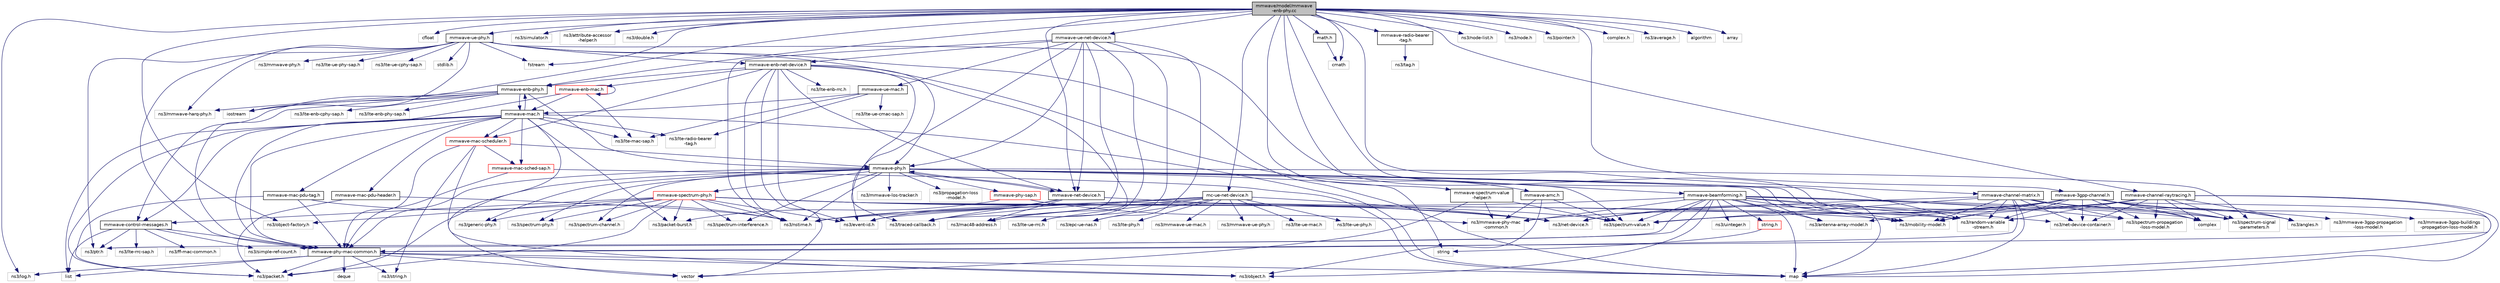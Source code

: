 digraph "mmwave/model/mmwave-enb-phy.cc"
{
  edge [fontname="Helvetica",fontsize="10",labelfontname="Helvetica",labelfontsize="10"];
  node [fontname="Helvetica",fontsize="10",shape=record];
  Node1 [label="mmwave/model/mmwave\l-enb-phy.cc",height=0.2,width=0.4,color="black", fillcolor="grey75", style="filled", fontcolor="black"];
  Node1 -> Node2 [color="midnightblue",fontsize="10",style="solid"];
  Node2 [label="ns3/object-factory.h",height=0.2,width=0.4,color="grey75", fillcolor="white", style="filled"];
  Node1 -> Node3 [color="midnightblue",fontsize="10",style="solid"];
  Node3 [label="ns3/log.h",height=0.2,width=0.4,color="grey75", fillcolor="white", style="filled"];
  Node1 -> Node4 [color="midnightblue",fontsize="10",style="solid"];
  Node4 [label="cfloat",height=0.2,width=0.4,color="grey75", fillcolor="white", style="filled"];
  Node1 -> Node5 [color="midnightblue",fontsize="10",style="solid"];
  Node5 [label="cmath",height=0.2,width=0.4,color="grey75", fillcolor="white", style="filled"];
  Node1 -> Node6 [color="midnightblue",fontsize="10",style="solid"];
  Node6 [label="ns3/simulator.h",height=0.2,width=0.4,color="grey75", fillcolor="white", style="filled"];
  Node1 -> Node7 [color="midnightblue",fontsize="10",style="solid"];
  Node7 [label="ns3/attribute-accessor\l-helper.h",height=0.2,width=0.4,color="grey75", fillcolor="white", style="filled"];
  Node1 -> Node8 [color="midnightblue",fontsize="10",style="solid"];
  Node8 [label="ns3/double.h",height=0.2,width=0.4,color="grey75", fillcolor="white", style="filled"];
  Node1 -> Node9 [color="midnightblue",fontsize="10",style="solid"];
  Node9 [label="mmwave-enb-phy.h",height=0.2,width=0.4,color="black", fillcolor="white", style="filled",URL="$d6/db4/mmwave-enb-phy_8h.html"];
  Node9 -> Node10 [color="midnightblue",fontsize="10",style="solid"];
  Node10 [label="mmwave-phy.h",height=0.2,width=0.4,color="black", fillcolor="white", style="filled",URL="$d0/d60/mmwave-phy_8h.html"];
  Node10 -> Node11 [color="midnightblue",fontsize="10",style="solid"];
  Node11 [label="ns3/spectrum-value.h",height=0.2,width=0.4,color="grey75", fillcolor="white", style="filled"];
  Node10 -> Node12 [color="midnightblue",fontsize="10",style="solid"];
  Node12 [label="ns3/mobility-model.h",height=0.2,width=0.4,color="grey75", fillcolor="white", style="filled"];
  Node10 -> Node13 [color="midnightblue",fontsize="10",style="solid"];
  Node13 [label="ns3/packet.h",height=0.2,width=0.4,color="grey75", fillcolor="white", style="filled"];
  Node10 -> Node14 [color="midnightblue",fontsize="10",style="solid"];
  Node14 [label="ns3/nstime.h",height=0.2,width=0.4,color="grey75", fillcolor="white", style="filled"];
  Node10 -> Node15 [color="midnightblue",fontsize="10",style="solid"];
  Node15 [label="ns3/spectrum-phy.h",height=0.2,width=0.4,color="grey75", fillcolor="white", style="filled"];
  Node10 -> Node16 [color="midnightblue",fontsize="10",style="solid"];
  Node16 [label="ns3/spectrum-channel.h",height=0.2,width=0.4,color="grey75", fillcolor="white", style="filled"];
  Node10 -> Node17 [color="midnightblue",fontsize="10",style="solid"];
  Node17 [label="ns3/spectrum-signal\l-parameters.h",height=0.2,width=0.4,color="grey75", fillcolor="white", style="filled"];
  Node10 -> Node18 [color="midnightblue",fontsize="10",style="solid"];
  Node18 [label="ns3/spectrum-interference.h",height=0.2,width=0.4,color="grey75", fillcolor="white", style="filled"];
  Node10 -> Node19 [color="midnightblue",fontsize="10",style="solid"];
  Node19 [label="ns3/propagation-loss\l-model.h",height=0.2,width=0.4,color="grey75", fillcolor="white", style="filled"];
  Node10 -> Node20 [color="midnightblue",fontsize="10",style="solid"];
  Node20 [label="ns3/generic-phy.h",height=0.2,width=0.4,color="grey75", fillcolor="white", style="filled"];
  Node10 -> Node21 [color="midnightblue",fontsize="10",style="solid"];
  Node21 [label="ns3/antenna-array-model.h",height=0.2,width=0.4,color="grey75", fillcolor="white", style="filled"];
  Node10 -> Node22 [color="midnightblue",fontsize="10",style="solid"];
  Node22 [label="mmwave-phy-mac-common.h",height=0.2,width=0.4,color="black", fillcolor="white", style="filled",URL="$d6/d2f/mmwave-phy-mac-common_8h.html"];
  Node22 -> Node23 [color="midnightblue",fontsize="10",style="solid"];
  Node23 [label="vector",height=0.2,width=0.4,color="grey75", fillcolor="white", style="filled"];
  Node22 -> Node24 [color="midnightblue",fontsize="10",style="solid"];
  Node24 [label="list",height=0.2,width=0.4,color="grey75", fillcolor="white", style="filled"];
  Node22 -> Node25 [color="midnightblue",fontsize="10",style="solid"];
  Node25 [label="map",height=0.2,width=0.4,color="grey75", fillcolor="white", style="filled"];
  Node22 -> Node26 [color="midnightblue",fontsize="10",style="solid"];
  Node26 [label="deque",height=0.2,width=0.4,color="grey75", fillcolor="white", style="filled"];
  Node22 -> Node27 [color="midnightblue",fontsize="10",style="solid"];
  Node27 [label="ns3/object.h",height=0.2,width=0.4,color="grey75", fillcolor="white", style="filled"];
  Node22 -> Node13 [color="midnightblue",fontsize="10",style="solid"];
  Node22 -> Node28 [color="midnightblue",fontsize="10",style="solid"];
  Node28 [label="ns3/string.h",height=0.2,width=0.4,color="grey75", fillcolor="white", style="filled"];
  Node22 -> Node3 [color="midnightblue",fontsize="10",style="solid"];
  Node10 -> Node29 [color="midnightblue",fontsize="10",style="solid"];
  Node29 [label="mmwave-spectrum-phy.h",height=0.2,width=0.4,color="red", fillcolor="white", style="filled",URL="$d7/daa/mmwave-spectrum-phy_8h.html"];
  Node29 -> Node2 [color="midnightblue",fontsize="10",style="solid"];
  Node29 -> Node30 [color="midnightblue",fontsize="10",style="solid"];
  Node30 [label="ns3/event-id.h",height=0.2,width=0.4,color="grey75", fillcolor="white", style="filled"];
  Node29 -> Node11 [color="midnightblue",fontsize="10",style="solid"];
  Node29 -> Node12 [color="midnightblue",fontsize="10",style="solid"];
  Node29 -> Node13 [color="midnightblue",fontsize="10",style="solid"];
  Node29 -> Node14 [color="midnightblue",fontsize="10",style="solid"];
  Node29 -> Node31 [color="midnightblue",fontsize="10",style="solid"];
  Node31 [label="ns3/net-device.h",height=0.2,width=0.4,color="grey75", fillcolor="white", style="filled"];
  Node29 -> Node15 [color="midnightblue",fontsize="10",style="solid"];
  Node29 -> Node16 [color="midnightblue",fontsize="10",style="solid"];
  Node29 -> Node18 [color="midnightblue",fontsize="10",style="solid"];
  Node29 -> Node20 [color="midnightblue",fontsize="10",style="solid"];
  Node29 -> Node32 [color="midnightblue",fontsize="10",style="solid"];
  Node32 [label="ns3/packet-burst.h",height=0.2,width=0.4,color="grey75", fillcolor="white", style="filled"];
  Node29 -> Node33 [color="midnightblue",fontsize="10",style="solid"];
  Node33 [label="ns3/random-variable\l-stream.h",height=0.2,width=0.4,color="grey75", fillcolor="white", style="filled"];
  Node29 -> Node34 [color="midnightblue",fontsize="10",style="solid"];
  Node34 [label="mmwave-control-messages.h",height=0.2,width=0.4,color="black", fillcolor="white", style="filled",URL="$d9/dcd/mmwave-control-messages_8h.html"];
  Node34 -> Node35 [color="midnightblue",fontsize="10",style="solid"];
  Node35 [label="ns3/ptr.h",height=0.2,width=0.4,color="grey75", fillcolor="white", style="filled"];
  Node34 -> Node36 [color="midnightblue",fontsize="10",style="solid"];
  Node36 [label="ns3/simple-ref-count.h",height=0.2,width=0.4,color="grey75", fillcolor="white", style="filled"];
  Node34 -> Node37 [color="midnightblue",fontsize="10",style="solid"];
  Node37 [label="ns3/lte-rrc-sap.h",height=0.2,width=0.4,color="grey75", fillcolor="white", style="filled"];
  Node34 -> Node38 [color="midnightblue",fontsize="10",style="solid"];
  Node38 [label="ns3/ff-mac-common.h",height=0.2,width=0.4,color="grey75", fillcolor="white", style="filled"];
  Node34 -> Node22 [color="midnightblue",fontsize="10",style="solid"];
  Node34 -> Node24 [color="midnightblue",fontsize="10",style="solid"];
  Node10 -> Node39 [color="midnightblue",fontsize="10",style="solid"];
  Node39 [label="mmwave-net-device.h",height=0.2,width=0.4,color="black", fillcolor="white", style="filled",URL="$d2/d05/mmwave-net-device_8h.html"];
  Node39 -> Node31 [color="midnightblue",fontsize="10",style="solid"];
  Node39 -> Node30 [color="midnightblue",fontsize="10",style="solid"];
  Node39 -> Node40 [color="midnightblue",fontsize="10",style="solid"];
  Node40 [label="ns3/mac48-address.h",height=0.2,width=0.4,color="grey75", fillcolor="white", style="filled"];
  Node39 -> Node41 [color="midnightblue",fontsize="10",style="solid"];
  Node41 [label="ns3/traced-callback.h",height=0.2,width=0.4,color="grey75", fillcolor="white", style="filled"];
  Node39 -> Node14 [color="midnightblue",fontsize="10",style="solid"];
  Node39 -> Node10 [color="midnightblue",fontsize="10",style="solid"];
  Node10 -> Node42 [color="midnightblue",fontsize="10",style="solid"];
  Node42 [label="mmwave-phy-sap.h",height=0.2,width=0.4,color="red", fillcolor="white", style="filled",URL="$d5/d85/mmwave-phy-sap_8h.html"];
  Node42 -> Node32 [color="midnightblue",fontsize="10",style="solid"];
  Node42 -> Node43 [color="midnightblue",fontsize="10",style="solid"];
  Node43 [label="ns3/mmwave-phy-mac\l-common.h",height=0.2,width=0.4,color="grey75", fillcolor="white", style="filled"];
  Node10 -> Node44 [color="midnightblue",fontsize="10",style="solid"];
  Node44 [label="string",height=0.2,width=0.4,color="grey75", fillcolor="white", style="filled"];
  Node10 -> Node25 [color="midnightblue",fontsize="10",style="solid"];
  Node10 -> Node45 [color="midnightblue",fontsize="10",style="solid"];
  Node45 [label="ns3/mmwave-los-tracker.h",height=0.2,width=0.4,color="grey75", fillcolor="white", style="filled"];
  Node9 -> Node22 [color="midnightblue",fontsize="10",style="solid"];
  Node9 -> Node34 [color="midnightblue",fontsize="10",style="solid"];
  Node9 -> Node46 [color="midnightblue",fontsize="10",style="solid"];
  Node46 [label="mmwave-mac.h",height=0.2,width=0.4,color="black", fillcolor="white", style="filled",URL="$d6/d8c/mmwave-mac_8h.html"];
  Node46 -> Node23 [color="midnightblue",fontsize="10",style="solid"];
  Node46 -> Node9 [color="midnightblue",fontsize="10",style="solid"];
  Node46 -> Node22 [color="midnightblue",fontsize="10",style="solid"];
  Node46 -> Node47 [color="midnightblue",fontsize="10",style="solid"];
  Node47 [label="mmwave-mac-scheduler.h",height=0.2,width=0.4,color="red", fillcolor="white", style="filled",URL="$dd/d02/mmwave-mac-scheduler_8h.html"];
  Node47 -> Node27 [color="midnightblue",fontsize="10",style="solid"];
  Node47 -> Node10 [color="midnightblue",fontsize="10",style="solid"];
  Node47 -> Node22 [color="midnightblue",fontsize="10",style="solid"];
  Node47 -> Node48 [color="midnightblue",fontsize="10",style="solid"];
  Node48 [label="mmwave-mac-sched-sap.h",height=0.2,width=0.4,color="red", fillcolor="white", style="filled",URL="$d7/d9b/mmwave-mac-sched-sap_8h.html"];
  Node48 -> Node22 [color="midnightblue",fontsize="10",style="solid"];
  Node48 -> Node25 [color="midnightblue",fontsize="10",style="solid"];
  Node47 -> Node28 [color="midnightblue",fontsize="10",style="solid"];
  Node46 -> Node34 [color="midnightblue",fontsize="10",style="solid"];
  Node46 -> Node13 [color="midnightblue",fontsize="10",style="solid"];
  Node46 -> Node32 [color="midnightblue",fontsize="10",style="solid"];
  Node46 -> Node49 [color="midnightblue",fontsize="10",style="solid"];
  Node49 [label="ns3/lte-mac-sap.h",height=0.2,width=0.4,color="grey75", fillcolor="white", style="filled"];
  Node46 -> Node25 [color="midnightblue",fontsize="10",style="solid"];
  Node46 -> Node24 [color="midnightblue",fontsize="10",style="solid"];
  Node46 -> Node48 [color="midnightblue",fontsize="10",style="solid"];
  Node46 -> Node50 [color="midnightblue",fontsize="10",style="solid"];
  Node50 [label="ns3/lte-radio-bearer\l-tag.h",height=0.2,width=0.4,color="grey75", fillcolor="white", style="filled"];
  Node46 -> Node51 [color="midnightblue",fontsize="10",style="solid"];
  Node51 [label="mmwave-mac-pdu-header.h",height=0.2,width=0.4,color="black", fillcolor="white", style="filled",URL="$d4/da2/mmwave-mac-pdu-header_8h.html"];
  Node51 -> Node13 [color="midnightblue",fontsize="10",style="solid"];
  Node51 -> Node14 [color="midnightblue",fontsize="10",style="solid"];
  Node46 -> Node52 [color="midnightblue",fontsize="10",style="solid"];
  Node52 [label="mmwave-mac-pdu-tag.h",height=0.2,width=0.4,color="black", fillcolor="white", style="filled",URL="$d1/da7/mmwave-mac-pdu-tag_8h.html"];
  Node52 -> Node13 [color="midnightblue",fontsize="10",style="solid"];
  Node52 -> Node14 [color="midnightblue",fontsize="10",style="solid"];
  Node52 -> Node22 [color="midnightblue",fontsize="10",style="solid"];
  Node9 -> Node53 [color="midnightblue",fontsize="10",style="solid"];
  Node53 [label="ns3/lte-enb-phy-sap.h",height=0.2,width=0.4,color="grey75", fillcolor="white", style="filled"];
  Node9 -> Node54 [color="midnightblue",fontsize="10",style="solid"];
  Node54 [label="ns3/lte-enb-cphy-sap.h",height=0.2,width=0.4,color="grey75", fillcolor="white", style="filled"];
  Node9 -> Node55 [color="midnightblue",fontsize="10",style="solid"];
  Node55 [label="ns3/mmwave-harq-phy.h",height=0.2,width=0.4,color="grey75", fillcolor="white", style="filled"];
  Node9 -> Node56 [color="midnightblue",fontsize="10",style="solid"];
  Node56 [label="iostream",height=0.2,width=0.4,color="grey75", fillcolor="white", style="filled"];
  Node1 -> Node57 [color="midnightblue",fontsize="10",style="solid"];
  Node57 [label="mmwave-ue-phy.h",height=0.2,width=0.4,color="black", fillcolor="white", style="filled",URL="$d1/db1/mmwave-ue-phy_8h.html"];
  Node57 -> Node58 [color="midnightblue",fontsize="10",style="solid"];
  Node58 [label="ns3/mmwave-phy.h",height=0.2,width=0.4,color="grey75", fillcolor="white", style="filled"];
  Node57 -> Node22 [color="midnightblue",fontsize="10",style="solid"];
  Node57 -> Node35 [color="midnightblue",fontsize="10",style="solid"];
  Node57 -> Node59 [color="midnightblue",fontsize="10",style="solid"];
  Node59 [label="mmwave-amc.h",height=0.2,width=0.4,color="black", fillcolor="white", style="filled",URL="$dd/df0/mmwave-amc_8h.html"];
  Node59 -> Node27 [color="midnightblue",fontsize="10",style="solid"];
  Node59 -> Node11 [color="midnightblue",fontsize="10",style="solid"];
  Node59 -> Node43 [color="midnightblue",fontsize="10",style="solid"];
  Node57 -> Node25 [color="midnightblue",fontsize="10",style="solid"];
  Node57 -> Node60 [color="midnightblue",fontsize="10",style="solid"];
  Node60 [label="ns3/lte-ue-phy-sap.h",height=0.2,width=0.4,color="grey75", fillcolor="white", style="filled"];
  Node57 -> Node61 [color="midnightblue",fontsize="10",style="solid"];
  Node61 [label="ns3/lte-ue-cphy-sap.h",height=0.2,width=0.4,color="grey75", fillcolor="white", style="filled"];
  Node57 -> Node55 [color="midnightblue",fontsize="10",style="solid"];
  Node57 -> Node62 [color="midnightblue",fontsize="10",style="solid"];
  Node62 [label="mmwave-enb-net-device.h",height=0.2,width=0.4,color="black", fillcolor="white", style="filled",URL="$de/d37/mmwave-enb-net-device_8h.html"];
  Node62 -> Node39 [color="midnightblue",fontsize="10",style="solid"];
  Node62 -> Node30 [color="midnightblue",fontsize="10",style="solid"];
  Node62 -> Node40 [color="midnightblue",fontsize="10",style="solid"];
  Node62 -> Node41 [color="midnightblue",fontsize="10",style="solid"];
  Node62 -> Node14 [color="midnightblue",fontsize="10",style="solid"];
  Node62 -> Node10 [color="midnightblue",fontsize="10",style="solid"];
  Node62 -> Node9 [color="midnightblue",fontsize="10",style="solid"];
  Node62 -> Node63 [color="midnightblue",fontsize="10",style="solid"];
  Node63 [label="mmwave-enb-mac.h",height=0.2,width=0.4,color="red", fillcolor="white", style="filled",URL="$da/d42/mmwave-enb-mac_8h.html"];
  Node63 -> Node46 [color="midnightblue",fontsize="10",style="solid"];
  Node63 -> Node63 [color="midnightblue",fontsize="10",style="solid"];
  Node63 -> Node49 [color="midnightblue",fontsize="10",style="solid"];
  Node63 -> Node22 [color="midnightblue",fontsize="10",style="solid"];
  Node62 -> Node47 [color="midnightblue",fontsize="10",style="solid"];
  Node62 -> Node23 [color="midnightblue",fontsize="10",style="solid"];
  Node62 -> Node64 [color="midnightblue",fontsize="10",style="solid"];
  Node64 [label="ns3/lte-enb-rrc.h",height=0.2,width=0.4,color="grey75", fillcolor="white", style="filled"];
  Node57 -> Node56 [color="midnightblue",fontsize="10",style="solid"];
  Node57 -> Node65 [color="midnightblue",fontsize="10",style="solid"];
  Node65 [label="fstream",height=0.2,width=0.4,color="grey75", fillcolor="white", style="filled"];
  Node57 -> Node66 [color="midnightblue",fontsize="10",style="solid"];
  Node66 [label="stdlib.h",height=0.2,width=0.4,color="grey75", fillcolor="white", style="filled"];
  Node57 -> Node33 [color="midnightblue",fontsize="10",style="solid"];
  Node1 -> Node39 [color="midnightblue",fontsize="10",style="solid"];
  Node1 -> Node67 [color="midnightblue",fontsize="10",style="solid"];
  Node67 [label="mmwave-ue-net-device.h",height=0.2,width=0.4,color="black", fillcolor="white", style="filled",URL="$da/d7b/mmwave-ue-net-device_8h.html"];
  Node67 -> Node39 [color="midnightblue",fontsize="10",style="solid"];
  Node67 -> Node62 [color="midnightblue",fontsize="10",style="solid"];
  Node67 -> Node30 [color="midnightblue",fontsize="10",style="solid"];
  Node67 -> Node40 [color="midnightblue",fontsize="10",style="solid"];
  Node67 -> Node41 [color="midnightblue",fontsize="10",style="solid"];
  Node67 -> Node14 [color="midnightblue",fontsize="10",style="solid"];
  Node67 -> Node10 [color="midnightblue",fontsize="10",style="solid"];
  Node67 -> Node68 [color="midnightblue",fontsize="10",style="solid"];
  Node68 [label="mmwave-ue-mac.h",height=0.2,width=0.4,color="black", fillcolor="white", style="filled",URL="$da/d91/mmwave-ue-mac_8h.html"];
  Node68 -> Node46 [color="midnightblue",fontsize="10",style="solid"];
  Node68 -> Node69 [color="midnightblue",fontsize="10",style="solid"];
  Node69 [label="ns3/lte-ue-cmac-sap.h",height=0.2,width=0.4,color="grey75", fillcolor="white", style="filled"];
  Node68 -> Node49 [color="midnightblue",fontsize="10",style="solid"];
  Node68 -> Node50 [color="midnightblue",fontsize="10",style="solid"];
  Node67 -> Node70 [color="midnightblue",fontsize="10",style="solid"];
  Node70 [label="ns3/lte-ue-rrc.h",height=0.2,width=0.4,color="grey75", fillcolor="white", style="filled"];
  Node67 -> Node71 [color="midnightblue",fontsize="10",style="solid"];
  Node71 [label="ns3/epc-ue-nas.h",height=0.2,width=0.4,color="grey75", fillcolor="white", style="filled"];
  Node1 -> Node72 [color="midnightblue",fontsize="10",style="solid"];
  Node72 [label="mmwave-spectrum-value\l-helper.h",height=0.2,width=0.4,color="black", fillcolor="white", style="filled",URL="$d6/df9/mmwave-spectrum-value-helper_8h.html"];
  Node72 -> Node11 [color="midnightblue",fontsize="10",style="solid"];
  Node72 -> Node43 [color="midnightblue",fontsize="10",style="solid"];
  Node72 -> Node23 [color="midnightblue",fontsize="10",style="solid"];
  Node1 -> Node73 [color="midnightblue",fontsize="10",style="solid"];
  Node73 [label="mmwave-radio-bearer\l-tag.h",height=0.2,width=0.4,color="black", fillcolor="white", style="filled",URL="$dd/de2/mmwave-radio-bearer-tag_8h.html"];
  Node73 -> Node74 [color="midnightblue",fontsize="10",style="solid"];
  Node74 [label="ns3/tag.h",height=0.2,width=0.4,color="grey75", fillcolor="white", style="filled"];
  Node1 -> Node75 [color="midnightblue",fontsize="10",style="solid"];
  Node75 [label="mc-ue-net-device.h",height=0.2,width=0.4,color="black", fillcolor="white", style="filled",URL="$d5/df5/mc-ue-net-device_8h.html"];
  Node75 -> Node31 [color="midnightblue",fontsize="10",style="solid"];
  Node75 -> Node30 [color="midnightblue",fontsize="10",style="solid"];
  Node75 -> Node40 [color="midnightblue",fontsize="10",style="solid"];
  Node75 -> Node41 [color="midnightblue",fontsize="10",style="solid"];
  Node75 -> Node14 [color="midnightblue",fontsize="10",style="solid"];
  Node75 -> Node76 [color="midnightblue",fontsize="10",style="solid"];
  Node76 [label="ns3/lte-ue-mac.h",height=0.2,width=0.4,color="grey75", fillcolor="white", style="filled"];
  Node75 -> Node70 [color="midnightblue",fontsize="10",style="solid"];
  Node75 -> Node77 [color="midnightblue",fontsize="10",style="solid"];
  Node77 [label="ns3/lte-ue-phy.h",height=0.2,width=0.4,color="grey75", fillcolor="white", style="filled"];
  Node75 -> Node78 [color="midnightblue",fontsize="10",style="solid"];
  Node78 [label="ns3/lte-phy.h",height=0.2,width=0.4,color="grey75", fillcolor="white", style="filled"];
  Node75 -> Node71 [color="midnightblue",fontsize="10",style="solid"];
  Node75 -> Node79 [color="midnightblue",fontsize="10",style="solid"];
  Node79 [label="ns3/mmwave-ue-mac.h",height=0.2,width=0.4,color="grey75", fillcolor="white", style="filled"];
  Node75 -> Node80 [color="midnightblue",fontsize="10",style="solid"];
  Node80 [label="ns3/mmwave-ue-phy.h",height=0.2,width=0.4,color="grey75", fillcolor="white", style="filled"];
  Node1 -> Node81 [color="midnightblue",fontsize="10",style="solid"];
  Node81 [label="mmwave-beamforming.h",height=0.2,width=0.4,color="black", fillcolor="white", style="filled",URL="$d1/d0b/mmwave-beamforming_8h.html"];
  Node81 -> Node27 [color="midnightblue",fontsize="10",style="solid"];
  Node81 -> Node11 [color="midnightblue",fontsize="10",style="solid"];
  Node81 -> Node82 [color="midnightblue",fontsize="10",style="solid"];
  Node82 [label="string.h",height=0.2,width=0.4,color="red", fillcolor="white", style="filled",URL="$da/d66/string_8h.html"];
  Node82 -> Node44 [color="midnightblue",fontsize="10",style="solid"];
  Node81 -> Node83 [color="midnightblue",fontsize="10",style="solid"];
  Node83 [label="ns3/uinteger.h",height=0.2,width=0.4,color="grey75", fillcolor="white", style="filled"];
  Node81 -> Node84 [color="midnightblue",fontsize="10",style="solid"];
  Node84 [label="complex",height=0.2,width=0.4,color="grey75", fillcolor="white", style="filled"];
  Node81 -> Node14 [color="midnightblue",fontsize="10",style="solid"];
  Node81 -> Node36 [color="midnightblue",fontsize="10",style="solid"];
  Node81 -> Node35 [color="midnightblue",fontsize="10",style="solid"];
  Node81 -> Node85 [color="midnightblue",fontsize="10",style="solid"];
  Node85 [label="ns3/net-device-container.h",height=0.2,width=0.4,color="grey75", fillcolor="white", style="filled"];
  Node81 -> Node25 [color="midnightblue",fontsize="10",style="solid"];
  Node81 -> Node17 [color="midnightblue",fontsize="10",style="solid"];
  Node81 -> Node12 [color="midnightblue",fontsize="10",style="solid"];
  Node81 -> Node86 [color="midnightblue",fontsize="10",style="solid"];
  Node86 [label="ns3/spectrum-propagation\l-loss-model.h",height=0.2,width=0.4,color="grey75", fillcolor="white", style="filled"];
  Node81 -> Node43 [color="midnightblue",fontsize="10",style="solid"];
  Node81 -> Node33 [color="midnightblue",fontsize="10",style="solid"];
  Node81 -> Node21 [color="midnightblue",fontsize="10",style="solid"];
  Node1 -> Node87 [color="midnightblue",fontsize="10",style="solid"];
  Node87 [label="mmwave-channel-matrix.h",height=0.2,width=0.4,color="black", fillcolor="white", style="filled",URL="$d9/d45/mmwave-channel-matrix_8h.html"];
  Node87 -> Node11 [color="midnightblue",fontsize="10",style="solid"];
  Node87 -> Node84 [color="midnightblue",fontsize="10",style="solid"];
  Node87 -> Node17 [color="midnightblue",fontsize="10",style="solid"];
  Node87 -> Node12 [color="midnightblue",fontsize="10",style="solid"];
  Node87 -> Node86 [color="midnightblue",fontsize="10",style="solid"];
  Node87 -> Node31 [color="midnightblue",fontsize="10",style="solid"];
  Node87 -> Node25 [color="midnightblue",fontsize="10",style="solid"];
  Node87 -> Node88 [color="midnightblue",fontsize="10",style="solid"];
  Node88 [label="ns3/angles.h",height=0.2,width=0.4,color="grey75", fillcolor="white", style="filled"];
  Node87 -> Node85 [color="midnightblue",fontsize="10",style="solid"];
  Node87 -> Node33 [color="midnightblue",fontsize="10",style="solid"];
  Node87 -> Node22 [color="midnightblue",fontsize="10",style="solid"];
  Node1 -> Node89 [color="midnightblue",fontsize="10",style="solid"];
  Node89 [label="mmwave-channel-raytracing.h",height=0.2,width=0.4,color="black", fillcolor="white", style="filled",URL="$df/dbf/mmwave-channel-raytracing_8h.html"];
  Node89 -> Node11 [color="midnightblue",fontsize="10",style="solid"];
  Node89 -> Node84 [color="midnightblue",fontsize="10",style="solid"];
  Node89 -> Node17 [color="midnightblue",fontsize="10",style="solid"];
  Node89 -> Node12 [color="midnightblue",fontsize="10",style="solid"];
  Node89 -> Node86 [color="midnightblue",fontsize="10",style="solid"];
  Node89 -> Node31 [color="midnightblue",fontsize="10",style="solid"];
  Node89 -> Node25 [color="midnightblue",fontsize="10",style="solid"];
  Node89 -> Node88 [color="midnightblue",fontsize="10",style="solid"];
  Node89 -> Node85 [color="midnightblue",fontsize="10",style="solid"];
  Node89 -> Node33 [color="midnightblue",fontsize="10",style="solid"];
  Node89 -> Node22 [color="midnightblue",fontsize="10",style="solid"];
  Node1 -> Node90 [color="midnightblue",fontsize="10",style="solid"];
  Node90 [label="mmwave-3gpp-channel.h",height=0.2,width=0.4,color="black", fillcolor="white", style="filled",URL="$dd/d47/mmwave-3gpp-channel_8h.html"];
  Node90 -> Node11 [color="midnightblue",fontsize="10",style="solid"];
  Node90 -> Node84 [color="midnightblue",fontsize="10",style="solid"];
  Node90 -> Node17 [color="midnightblue",fontsize="10",style="solid"];
  Node90 -> Node12 [color="midnightblue",fontsize="10",style="solid"];
  Node90 -> Node86 [color="midnightblue",fontsize="10",style="solid"];
  Node90 -> Node31 [color="midnightblue",fontsize="10",style="solid"];
  Node90 -> Node25 [color="midnightblue",fontsize="10",style="solid"];
  Node90 -> Node88 [color="midnightblue",fontsize="10",style="solid"];
  Node90 -> Node85 [color="midnightblue",fontsize="10",style="solid"];
  Node90 -> Node33 [color="midnightblue",fontsize="10",style="solid"];
  Node90 -> Node43 [color="midnightblue",fontsize="10",style="solid"];
  Node90 -> Node91 [color="midnightblue",fontsize="10",style="solid"];
  Node91 [label="ns3/mmwave-3gpp-propagation\l-loss-model.h",height=0.2,width=0.4,color="grey75", fillcolor="white", style="filled"];
  Node90 -> Node21 [color="midnightblue",fontsize="10",style="solid"];
  Node90 -> Node92 [color="midnightblue",fontsize="10",style="solid"];
  Node92 [label="ns3/mmwave-3gpp-buildings\l-propagation-loss-model.h",height=0.2,width=0.4,color="grey75", fillcolor="white", style="filled"];
  Node1 -> Node93 [color="midnightblue",fontsize="10",style="solid"];
  Node93 [label="ns3/node-list.h",height=0.2,width=0.4,color="grey75", fillcolor="white", style="filled"];
  Node1 -> Node94 [color="midnightblue",fontsize="10",style="solid"];
  Node94 [label="ns3/node.h",height=0.2,width=0.4,color="grey75", fillcolor="white", style="filled"];
  Node1 -> Node95 [color="midnightblue",fontsize="10",style="solid"];
  Node95 [label="ns3/pointer.h",height=0.2,width=0.4,color="grey75", fillcolor="white", style="filled"];
  Node1 -> Node96 [color="midnightblue",fontsize="10",style="solid"];
  Node96 [label="math.h",height=0.2,width=0.4,color="black", fillcolor="white", style="filled",URL="$df/db1/math_8h.html"];
  Node96 -> Node5 [color="midnightblue",fontsize="10",style="solid"];
  Node1 -> Node33 [color="midnightblue",fontsize="10",style="solid"];
  Node1 -> Node97 [color="midnightblue",fontsize="10",style="solid"];
  Node97 [label="complex.h",height=0.2,width=0.4,color="grey75", fillcolor="white", style="filled"];
  Node1 -> Node56 [color="midnightblue",fontsize="10",style="solid"];
  Node1 -> Node65 [color="midnightblue",fontsize="10",style="solid"];
  Node1 -> Node98 [color="midnightblue",fontsize="10",style="solid"];
  Node98 [label="ns3/average.h",height=0.2,width=0.4,color="grey75", fillcolor="white", style="filled"];
  Node1 -> Node99 [color="midnightblue",fontsize="10",style="solid"];
  Node99 [label="algorithm",height=0.2,width=0.4,color="grey75", fillcolor="white", style="filled"];
  Node1 -> Node100 [color="midnightblue",fontsize="10",style="solid"];
  Node100 [label="array",height=0.2,width=0.4,color="grey75", fillcolor="white", style="filled"];
}
